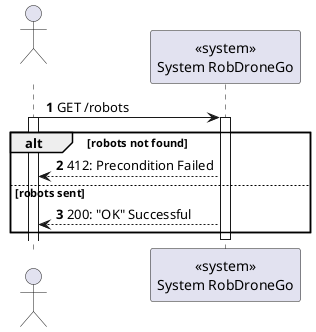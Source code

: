 @startuml
autonumber

actor " " as actor
participant "<<system>>\nSystem RobDroneGo" as sys


actor-> sys: GET /robots
activate actor
    activate sys
    alt robots not found
        actor <--sys : 412: Precondition Failed
    else robots sent
        actor <--sys : 200: "OK" Successful
end
deactivate sys


@enduml

